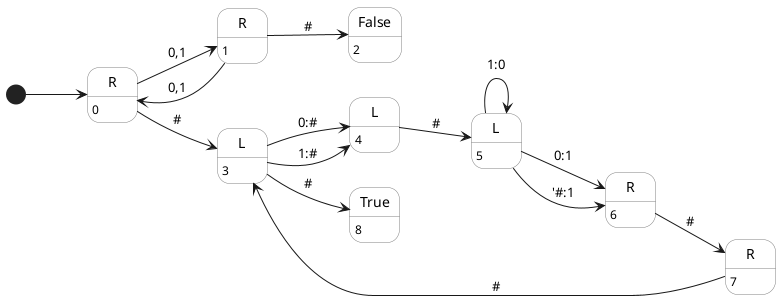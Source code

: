 @startuml

left to right direction

skinparam state {
  BackgroundColor White
  BorderColor Gray
}
[*] --> S0

state "R" as S0
state "R" as S1
state "False" as S2
state "L" as S3
state "L" as S4
state "L" as S5
state "R" as S6
state "R" as S7
state "True" as S8

S0:0
S1:1
S2:2
S3:3
S4:4
S5:5
S6:6
S7:7
S8:8

S0 --> S1: 0,1
S1 --> S0: 0,1
S0 --> S3: #
S1 --> S2: #
S3 --> S4: 0:#
S3 --> S4: 1:#
S4 --> S5: #
S5 --> S5: 1:0
S5 --> S6: 0:1
S5 --> S6: '#:1
S6 --> S7: #
S7 --> S3: #
S3 --> S8: #

@enduml

